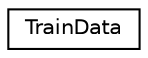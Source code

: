 digraph "Graphical Class Hierarchy"
{
  edge [fontname="Helvetica",fontsize="10",labelfontname="Helvetica",labelfontsize="10"];
  node [fontname="Helvetica",fontsize="10",shape=record];
  rankdir="LR";
  Node1 [label="TrainData",height=0.2,width=0.4,color="black", fillcolor="white", style="filled",URL="$structTrainData.html"];
}
